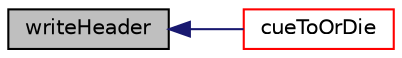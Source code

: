 digraph "writeHeader"
{
  bgcolor="transparent";
  edge [fontname="Helvetica",fontsize="10",labelfontname="Helvetica",labelfontsize="10"];
  node [fontname="Helvetica",fontsize="10",shape=record];
  rankdir="LR";
  Node1 [label="writeHeader",height=0.2,width=0.4,color="black", fillcolor="grey75", style="filled", fontcolor="black"];
  Node1 -> Node2 [dir="back",color="midnightblue",fontsize="10",style="solid",fontname="Helvetica"];
  Node2 [label="cueToOrDie",height=0.2,width=0.4,color="red",URL="$a00015.html#a23145384128cd85c9108a787d70757c9",tooltip="Cue up to cmd, reading args or exit with a FatalError. "];
}
